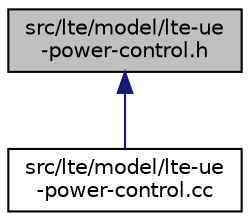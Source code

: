 digraph "src/lte/model/lte-ue-power-control.h"
{
 // LATEX_PDF_SIZE
  edge [fontname="Helvetica",fontsize="10",labelfontname="Helvetica",labelfontsize="10"];
  node [fontname="Helvetica",fontsize="10",shape=record];
  Node1 [label="src/lte/model/lte-ue\l-power-control.h",height=0.2,width=0.4,color="black", fillcolor="grey75", style="filled", fontcolor="black",tooltip=" "];
  Node1 -> Node2 [dir="back",color="midnightblue",fontsize="10",style="solid",fontname="Helvetica"];
  Node2 [label="src/lte/model/lte-ue\l-power-control.cc",height=0.2,width=0.4,color="black", fillcolor="white", style="filled",URL="$lte-ue-power-control_8cc.html",tooltip=" "];
}
